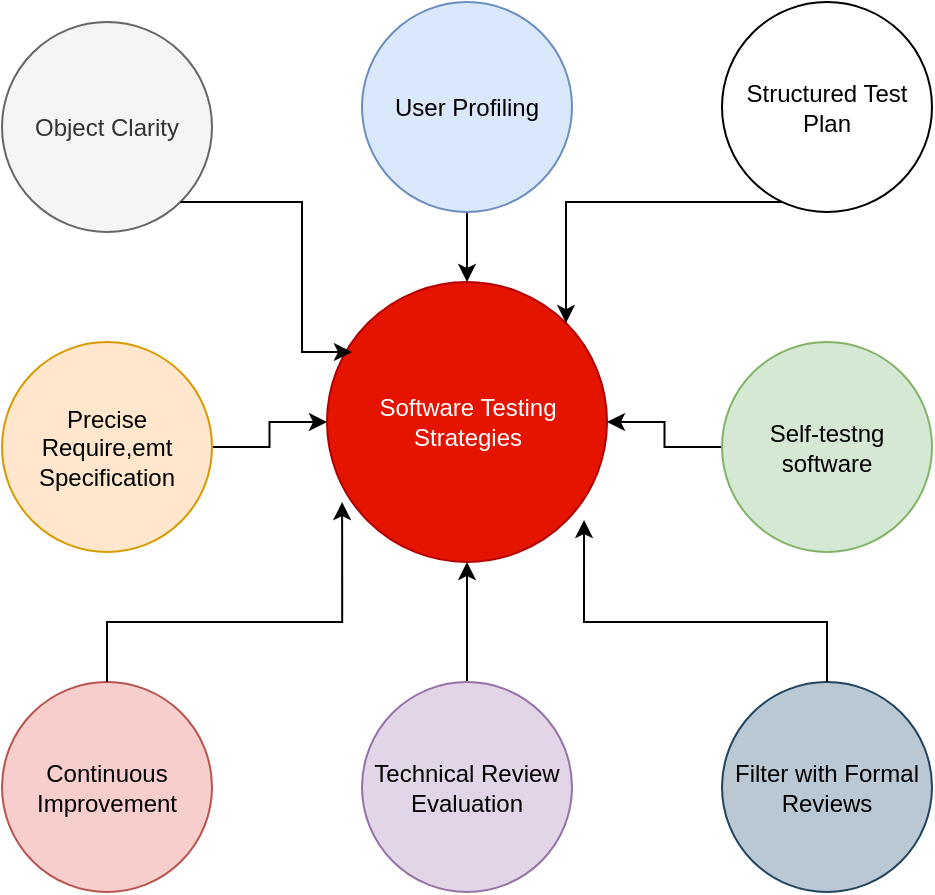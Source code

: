 <mxfile version="21.8.2" type="device">
  <diagram name="Page-1" id="7DeVZIFvzE9CsCIH5CcQ">
    <mxGraphModel dx="1379" dy="796" grid="1" gridSize="10" guides="1" tooltips="1" connect="1" arrows="1" fold="1" page="1" pageScale="1" pageWidth="827" pageHeight="1169" math="0" shadow="0">
      <root>
        <mxCell id="0" />
        <mxCell id="1" parent="0" />
        <mxCell id="UdawxDXyG-s9jcv0-Ka9-1" value="Software Testing Strategies" style="ellipse;whiteSpace=wrap;html=1;aspect=fixed;fillColor=#e51400;strokeColor=#B20000;fontColor=#ffffff;" vertex="1" parent="1">
          <mxGeometry x="352.5" y="330" width="140" height="140" as="geometry" />
        </mxCell>
        <mxCell id="UdawxDXyG-s9jcv0-Ka9-28" value="" style="edgeStyle=orthogonalEdgeStyle;rounded=0;orthogonalLoop=1;jettySize=auto;html=1;" edge="1" parent="1" source="UdawxDXyG-s9jcv0-Ka9-2" target="UdawxDXyG-s9jcv0-Ka9-1">
          <mxGeometry relative="1" as="geometry" />
        </mxCell>
        <mxCell id="UdawxDXyG-s9jcv0-Ka9-2" value="Precise Require,emt Specification" style="ellipse;whiteSpace=wrap;html=1;aspect=fixed;fillColor=#ffe6cc;strokeColor=#d79b00;" vertex="1" parent="1">
          <mxGeometry x="190" y="360" width="105" height="105" as="geometry" />
        </mxCell>
        <mxCell id="UdawxDXyG-s9jcv0-Ka9-4" value="Object Clarity" style="ellipse;whiteSpace=wrap;html=1;aspect=fixed;fillColor=#f5f5f5;fontColor=#333333;strokeColor=#666666;" vertex="1" parent="1">
          <mxGeometry x="190" y="200" width="105" height="105" as="geometry" />
        </mxCell>
        <mxCell id="UdawxDXyG-s9jcv0-Ka9-23" value="" style="edgeStyle=orthogonalEdgeStyle;rounded=0;orthogonalLoop=1;jettySize=auto;html=1;" edge="1" parent="1" source="UdawxDXyG-s9jcv0-Ka9-9" target="UdawxDXyG-s9jcv0-Ka9-1">
          <mxGeometry relative="1" as="geometry" />
        </mxCell>
        <mxCell id="UdawxDXyG-s9jcv0-Ka9-9" value="User Profiling" style="ellipse;whiteSpace=wrap;html=1;aspect=fixed;fillColor=#dae8fc;strokeColor=#6c8ebf;" vertex="1" parent="1">
          <mxGeometry x="370" y="190" width="105" height="105" as="geometry" />
        </mxCell>
        <mxCell id="UdawxDXyG-s9jcv0-Ka9-26" style="edgeStyle=orthogonalEdgeStyle;rounded=0;orthogonalLoop=1;jettySize=auto;html=1;entryX=1;entryY=0;entryDx=0;entryDy=0;" edge="1" parent="1" source="UdawxDXyG-s9jcv0-Ka9-11" target="UdawxDXyG-s9jcv0-Ka9-1">
          <mxGeometry relative="1" as="geometry">
            <Array as="points">
              <mxPoint x="472" y="290" />
            </Array>
          </mxGeometry>
        </mxCell>
        <mxCell id="UdawxDXyG-s9jcv0-Ka9-11" value="Structured Test Plan" style="ellipse;whiteSpace=wrap;html=1;aspect=fixed;" vertex="1" parent="1">
          <mxGeometry x="550" y="190" width="105" height="105" as="geometry" />
        </mxCell>
        <mxCell id="UdawxDXyG-s9jcv0-Ka9-25" value="" style="edgeStyle=orthogonalEdgeStyle;rounded=0;orthogonalLoop=1;jettySize=auto;html=1;" edge="1" parent="1" source="UdawxDXyG-s9jcv0-Ka9-13" target="UdawxDXyG-s9jcv0-Ka9-1">
          <mxGeometry relative="1" as="geometry" />
        </mxCell>
        <mxCell id="UdawxDXyG-s9jcv0-Ka9-13" value="Self-testng software" style="ellipse;whiteSpace=wrap;html=1;aspect=fixed;fillColor=#d5e8d4;strokeColor=#82b366;" vertex="1" parent="1">
          <mxGeometry x="550" y="360" width="105" height="105" as="geometry" />
        </mxCell>
        <mxCell id="UdawxDXyG-s9jcv0-Ka9-15" value="Filter with Formal Reviews" style="ellipse;whiteSpace=wrap;html=1;aspect=fixed;fillColor=#bac8d3;strokeColor=#23445d;" vertex="1" parent="1">
          <mxGeometry x="550" y="530" width="105" height="105" as="geometry" />
        </mxCell>
        <mxCell id="UdawxDXyG-s9jcv0-Ka9-24" value="" style="edgeStyle=orthogonalEdgeStyle;rounded=0;orthogonalLoop=1;jettySize=auto;html=1;" edge="1" parent="1" source="UdawxDXyG-s9jcv0-Ka9-17" target="UdawxDXyG-s9jcv0-Ka9-1">
          <mxGeometry relative="1" as="geometry" />
        </mxCell>
        <mxCell id="UdawxDXyG-s9jcv0-Ka9-17" value="Technical Review Evaluation" style="ellipse;whiteSpace=wrap;html=1;aspect=fixed;fillColor=#e1d5e7;strokeColor=#9673a6;" vertex="1" parent="1">
          <mxGeometry x="370" y="530" width="105" height="105" as="geometry" />
        </mxCell>
        <mxCell id="UdawxDXyG-s9jcv0-Ka9-19" value="Continuous Improvement" style="ellipse;whiteSpace=wrap;html=1;aspect=fixed;fillColor=#f8cecc;strokeColor=#b85450;" vertex="1" parent="1">
          <mxGeometry x="190" y="530" width="105" height="105" as="geometry" />
        </mxCell>
        <mxCell id="UdawxDXyG-s9jcv0-Ka9-27" style="edgeStyle=orthogonalEdgeStyle;rounded=0;orthogonalLoop=1;jettySize=auto;html=1;entryX=0.089;entryY=0.25;entryDx=0;entryDy=0;entryPerimeter=0;" edge="1" parent="1" source="UdawxDXyG-s9jcv0-Ka9-4" target="UdawxDXyG-s9jcv0-Ka9-1">
          <mxGeometry relative="1" as="geometry">
            <Array as="points">
              <mxPoint x="340" y="290" />
              <mxPoint x="340" y="365" />
            </Array>
          </mxGeometry>
        </mxCell>
        <mxCell id="UdawxDXyG-s9jcv0-Ka9-29" style="edgeStyle=orthogonalEdgeStyle;rounded=0;orthogonalLoop=1;jettySize=auto;html=1;entryX=0.054;entryY=0.786;entryDx=0;entryDy=0;entryPerimeter=0;" edge="1" parent="1" source="UdawxDXyG-s9jcv0-Ka9-19" target="UdawxDXyG-s9jcv0-Ka9-1">
          <mxGeometry relative="1" as="geometry">
            <Array as="points">
              <mxPoint x="243" y="500" />
              <mxPoint x="360" y="500" />
            </Array>
          </mxGeometry>
        </mxCell>
        <mxCell id="UdawxDXyG-s9jcv0-Ka9-30" style="edgeStyle=orthogonalEdgeStyle;rounded=0;orthogonalLoop=1;jettySize=auto;html=1;entryX=0.918;entryY=0.85;entryDx=0;entryDy=0;entryPerimeter=0;" edge="1" parent="1" source="UdawxDXyG-s9jcv0-Ka9-15" target="UdawxDXyG-s9jcv0-Ka9-1">
          <mxGeometry relative="1" as="geometry">
            <Array as="points">
              <mxPoint x="603" y="500" />
              <mxPoint x="481" y="500" />
            </Array>
          </mxGeometry>
        </mxCell>
      </root>
    </mxGraphModel>
  </diagram>
</mxfile>
